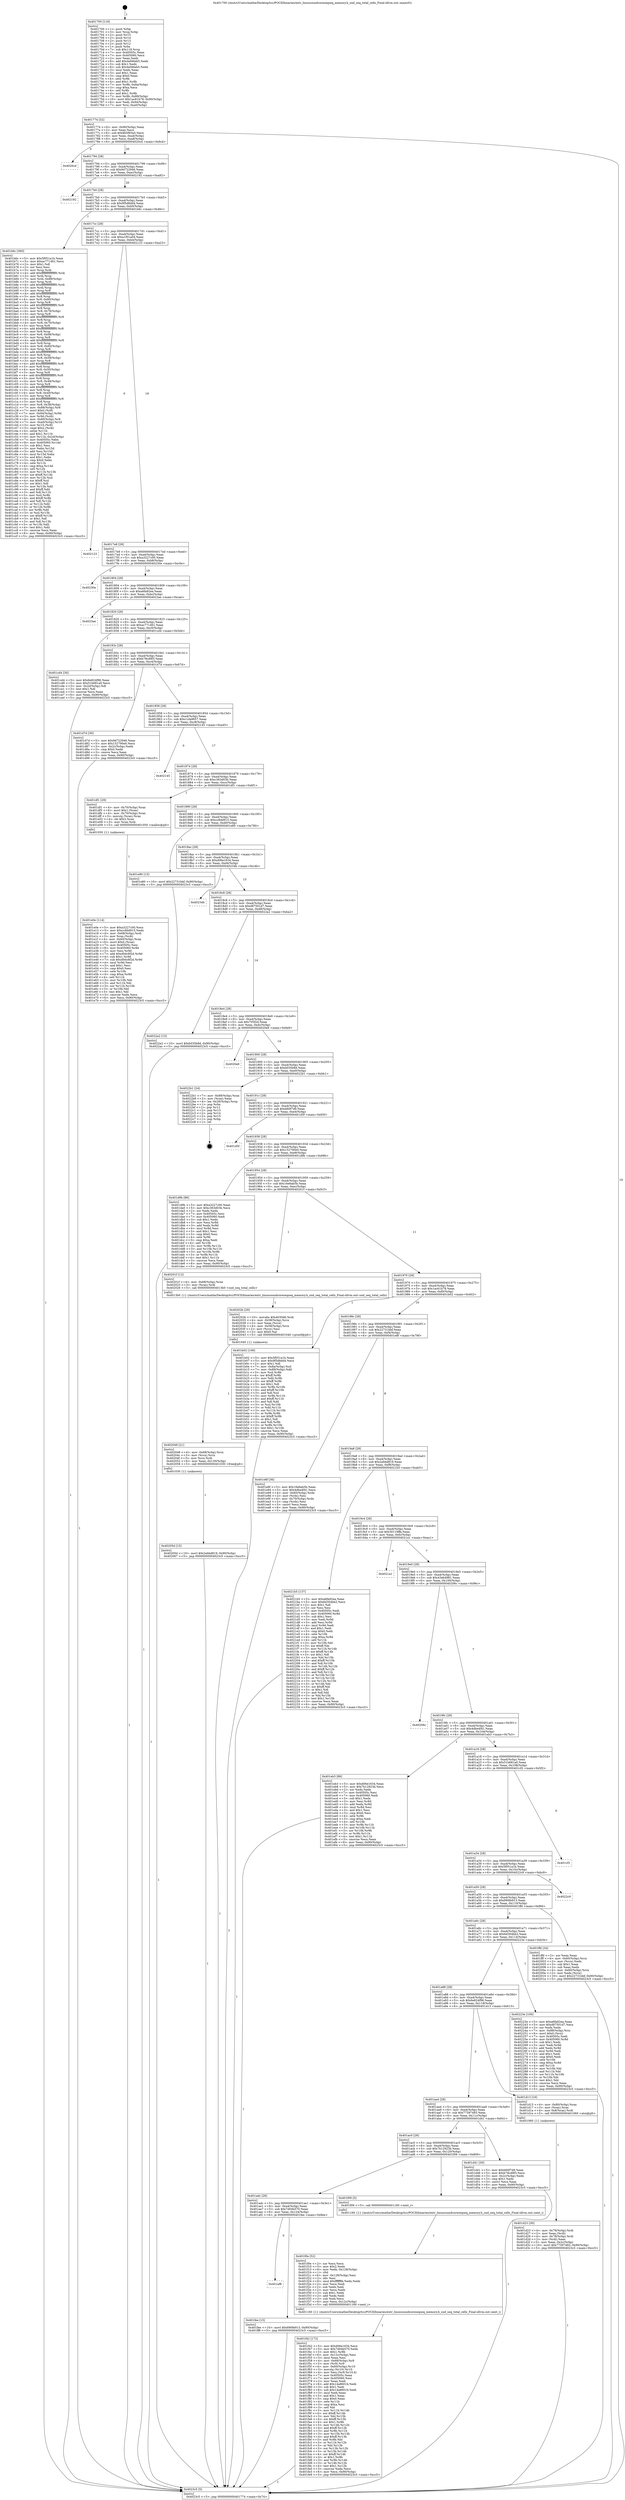 digraph "0x401700" {
  label = "0x401700 (/mnt/c/Users/mathe/Desktop/tcc/POCII/binaries/extr_linuxsoundcoreseqseq_memory.h_snd_seq_total_cells_Final-ollvm.out::main(0))"
  labelloc = "t"
  node[shape=record]

  Entry [label="",width=0.3,height=0.3,shape=circle,fillcolor=black,style=filled]
  "0x401774" [label="{
     0x401774 [32]\l
     | [instrs]\l
     &nbsp;&nbsp;0x401774 \<+6\>: mov -0x90(%rbp),%eax\l
     &nbsp;&nbsp;0x40177a \<+2\>: mov %eax,%ecx\l
     &nbsp;&nbsp;0x40177c \<+6\>: sub $0x8b5f93a5,%ecx\l
     &nbsp;&nbsp;0x401782 \<+6\>: mov %eax,-0xa4(%rbp)\l
     &nbsp;&nbsp;0x401788 \<+6\>: mov %ecx,-0xa8(%rbp)\l
     &nbsp;&nbsp;0x40178e \<+6\>: je 00000000004020cd \<main+0x9cd\>\l
  }"]
  "0x4020cd" [label="{
     0x4020cd\l
  }", style=dashed]
  "0x401794" [label="{
     0x401794 [28]\l
     | [instrs]\l
     &nbsp;&nbsp;0x401794 \<+5\>: jmp 0000000000401799 \<main+0x99\>\l
     &nbsp;&nbsp;0x401799 \<+6\>: mov -0xa4(%rbp),%eax\l
     &nbsp;&nbsp;0x40179f \<+5\>: sub $0x9d722946,%eax\l
     &nbsp;&nbsp;0x4017a4 \<+6\>: mov %eax,-0xac(%rbp)\l
     &nbsp;&nbsp;0x4017aa \<+6\>: je 0000000000402192 \<main+0xa92\>\l
  }"]
  Exit [label="",width=0.3,height=0.3,shape=circle,fillcolor=black,style=filled,peripheries=2]
  "0x402192" [label="{
     0x402192\l
  }", style=dashed]
  "0x4017b0" [label="{
     0x4017b0 [28]\l
     | [instrs]\l
     &nbsp;&nbsp;0x4017b0 \<+5\>: jmp 00000000004017b5 \<main+0xb5\>\l
     &nbsp;&nbsp;0x4017b5 \<+6\>: mov -0xa4(%rbp),%eax\l
     &nbsp;&nbsp;0x4017bb \<+5\>: sub $0x9f5d8dd4,%eax\l
     &nbsp;&nbsp;0x4017c0 \<+6\>: mov %eax,-0xb0(%rbp)\l
     &nbsp;&nbsp;0x4017c6 \<+6\>: je 0000000000401b6c \<main+0x46c\>\l
  }"]
  "0x40205d" [label="{
     0x40205d [15]\l
     | [instrs]\l
     &nbsp;&nbsp;0x40205d \<+10\>: movl $0x2ebbd819,-0x90(%rbp)\l
     &nbsp;&nbsp;0x402067 \<+5\>: jmp 00000000004023c5 \<main+0xcc5\>\l
  }"]
  "0x401b6c" [label="{
     0x401b6c [360]\l
     | [instrs]\l
     &nbsp;&nbsp;0x401b6c \<+5\>: mov $0x5f051a1b,%eax\l
     &nbsp;&nbsp;0x401b71 \<+5\>: mov $0xac771461,%ecx\l
     &nbsp;&nbsp;0x401b76 \<+2\>: mov $0x1,%dl\l
     &nbsp;&nbsp;0x401b78 \<+2\>: xor %esi,%esi\l
     &nbsp;&nbsp;0x401b7a \<+3\>: mov %rsp,%rdi\l
     &nbsp;&nbsp;0x401b7d \<+4\>: add $0xfffffffffffffff0,%rdi\l
     &nbsp;&nbsp;0x401b81 \<+3\>: mov %rdi,%rsp\l
     &nbsp;&nbsp;0x401b84 \<+7\>: mov %rdi,-0x88(%rbp)\l
     &nbsp;&nbsp;0x401b8b \<+3\>: mov %rsp,%rdi\l
     &nbsp;&nbsp;0x401b8e \<+4\>: add $0xfffffffffffffff0,%rdi\l
     &nbsp;&nbsp;0x401b92 \<+3\>: mov %rdi,%rsp\l
     &nbsp;&nbsp;0x401b95 \<+3\>: mov %rsp,%r8\l
     &nbsp;&nbsp;0x401b98 \<+4\>: add $0xfffffffffffffff0,%r8\l
     &nbsp;&nbsp;0x401b9c \<+3\>: mov %r8,%rsp\l
     &nbsp;&nbsp;0x401b9f \<+4\>: mov %r8,-0x80(%rbp)\l
     &nbsp;&nbsp;0x401ba3 \<+3\>: mov %rsp,%r8\l
     &nbsp;&nbsp;0x401ba6 \<+4\>: add $0xfffffffffffffff0,%r8\l
     &nbsp;&nbsp;0x401baa \<+3\>: mov %r8,%rsp\l
     &nbsp;&nbsp;0x401bad \<+4\>: mov %r8,-0x78(%rbp)\l
     &nbsp;&nbsp;0x401bb1 \<+3\>: mov %rsp,%r8\l
     &nbsp;&nbsp;0x401bb4 \<+4\>: add $0xfffffffffffffff0,%r8\l
     &nbsp;&nbsp;0x401bb8 \<+3\>: mov %r8,%rsp\l
     &nbsp;&nbsp;0x401bbb \<+4\>: mov %r8,-0x70(%rbp)\l
     &nbsp;&nbsp;0x401bbf \<+3\>: mov %rsp,%r8\l
     &nbsp;&nbsp;0x401bc2 \<+4\>: add $0xfffffffffffffff0,%r8\l
     &nbsp;&nbsp;0x401bc6 \<+3\>: mov %r8,%rsp\l
     &nbsp;&nbsp;0x401bc9 \<+4\>: mov %r8,-0x68(%rbp)\l
     &nbsp;&nbsp;0x401bcd \<+3\>: mov %rsp,%r8\l
     &nbsp;&nbsp;0x401bd0 \<+4\>: add $0xfffffffffffffff0,%r8\l
     &nbsp;&nbsp;0x401bd4 \<+3\>: mov %r8,%rsp\l
     &nbsp;&nbsp;0x401bd7 \<+4\>: mov %r8,-0x60(%rbp)\l
     &nbsp;&nbsp;0x401bdb \<+3\>: mov %rsp,%r8\l
     &nbsp;&nbsp;0x401bde \<+4\>: add $0xfffffffffffffff0,%r8\l
     &nbsp;&nbsp;0x401be2 \<+3\>: mov %r8,%rsp\l
     &nbsp;&nbsp;0x401be5 \<+4\>: mov %r8,-0x58(%rbp)\l
     &nbsp;&nbsp;0x401be9 \<+3\>: mov %rsp,%r8\l
     &nbsp;&nbsp;0x401bec \<+4\>: add $0xfffffffffffffff0,%r8\l
     &nbsp;&nbsp;0x401bf0 \<+3\>: mov %r8,%rsp\l
     &nbsp;&nbsp;0x401bf3 \<+4\>: mov %r8,-0x50(%rbp)\l
     &nbsp;&nbsp;0x401bf7 \<+3\>: mov %rsp,%r8\l
     &nbsp;&nbsp;0x401bfa \<+4\>: add $0xfffffffffffffff0,%r8\l
     &nbsp;&nbsp;0x401bfe \<+3\>: mov %r8,%rsp\l
     &nbsp;&nbsp;0x401c01 \<+4\>: mov %r8,-0x48(%rbp)\l
     &nbsp;&nbsp;0x401c05 \<+3\>: mov %rsp,%r8\l
     &nbsp;&nbsp;0x401c08 \<+4\>: add $0xfffffffffffffff0,%r8\l
     &nbsp;&nbsp;0x401c0c \<+3\>: mov %r8,%rsp\l
     &nbsp;&nbsp;0x401c0f \<+4\>: mov %r8,-0x40(%rbp)\l
     &nbsp;&nbsp;0x401c13 \<+3\>: mov %rsp,%r8\l
     &nbsp;&nbsp;0x401c16 \<+4\>: add $0xfffffffffffffff0,%r8\l
     &nbsp;&nbsp;0x401c1a \<+3\>: mov %r8,%rsp\l
     &nbsp;&nbsp;0x401c1d \<+4\>: mov %r8,-0x38(%rbp)\l
     &nbsp;&nbsp;0x401c21 \<+7\>: mov -0x88(%rbp),%r8\l
     &nbsp;&nbsp;0x401c28 \<+7\>: movl $0x0,(%r8)\l
     &nbsp;&nbsp;0x401c2f \<+7\>: mov -0x94(%rbp),%r9d\l
     &nbsp;&nbsp;0x401c36 \<+3\>: mov %r9d,(%rdi)\l
     &nbsp;&nbsp;0x401c39 \<+4\>: mov -0x80(%rbp),%r8\l
     &nbsp;&nbsp;0x401c3d \<+7\>: mov -0xa0(%rbp),%r10\l
     &nbsp;&nbsp;0x401c44 \<+3\>: mov %r10,(%r8)\l
     &nbsp;&nbsp;0x401c47 \<+3\>: cmpl $0x2,(%rdi)\l
     &nbsp;&nbsp;0x401c4a \<+4\>: setne %r11b\l
     &nbsp;&nbsp;0x401c4e \<+4\>: and $0x1,%r11b\l
     &nbsp;&nbsp;0x401c52 \<+4\>: mov %r11b,-0x2d(%rbp)\l
     &nbsp;&nbsp;0x401c56 \<+7\>: mov 0x40505c,%ebx\l
     &nbsp;&nbsp;0x401c5d \<+8\>: mov 0x405060,%r14d\l
     &nbsp;&nbsp;0x401c65 \<+3\>: sub $0x1,%esi\l
     &nbsp;&nbsp;0x401c68 \<+3\>: mov %ebx,%r15d\l
     &nbsp;&nbsp;0x401c6b \<+3\>: add %esi,%r15d\l
     &nbsp;&nbsp;0x401c6e \<+4\>: imul %r15d,%ebx\l
     &nbsp;&nbsp;0x401c72 \<+3\>: and $0x1,%ebx\l
     &nbsp;&nbsp;0x401c75 \<+3\>: cmp $0x0,%ebx\l
     &nbsp;&nbsp;0x401c78 \<+4\>: sete %r11b\l
     &nbsp;&nbsp;0x401c7c \<+4\>: cmp $0xa,%r14d\l
     &nbsp;&nbsp;0x401c80 \<+4\>: setl %r12b\l
     &nbsp;&nbsp;0x401c84 \<+3\>: mov %r11b,%r13b\l
     &nbsp;&nbsp;0x401c87 \<+4\>: xor $0xff,%r13b\l
     &nbsp;&nbsp;0x401c8b \<+3\>: mov %r12b,%sil\l
     &nbsp;&nbsp;0x401c8e \<+4\>: xor $0xff,%sil\l
     &nbsp;&nbsp;0x401c92 \<+3\>: xor $0x1,%dl\l
     &nbsp;&nbsp;0x401c95 \<+3\>: mov %r13b,%dil\l
     &nbsp;&nbsp;0x401c98 \<+4\>: and $0xff,%dil\l
     &nbsp;&nbsp;0x401c9c \<+3\>: and %dl,%r11b\l
     &nbsp;&nbsp;0x401c9f \<+3\>: mov %sil,%r8b\l
     &nbsp;&nbsp;0x401ca2 \<+4\>: and $0xff,%r8b\l
     &nbsp;&nbsp;0x401ca6 \<+3\>: and %dl,%r12b\l
     &nbsp;&nbsp;0x401ca9 \<+3\>: or %r11b,%dil\l
     &nbsp;&nbsp;0x401cac \<+3\>: or %r12b,%r8b\l
     &nbsp;&nbsp;0x401caf \<+3\>: xor %r8b,%dil\l
     &nbsp;&nbsp;0x401cb2 \<+3\>: or %sil,%r13b\l
     &nbsp;&nbsp;0x401cb5 \<+4\>: xor $0xff,%r13b\l
     &nbsp;&nbsp;0x401cb9 \<+3\>: or $0x1,%dl\l
     &nbsp;&nbsp;0x401cbc \<+3\>: and %dl,%r13b\l
     &nbsp;&nbsp;0x401cbf \<+3\>: or %r13b,%dil\l
     &nbsp;&nbsp;0x401cc2 \<+4\>: test $0x1,%dil\l
     &nbsp;&nbsp;0x401cc6 \<+3\>: cmovne %ecx,%eax\l
     &nbsp;&nbsp;0x401cc9 \<+6\>: mov %eax,-0x90(%rbp)\l
     &nbsp;&nbsp;0x401ccf \<+5\>: jmp 00000000004023c5 \<main+0xcc5\>\l
  }"]
  "0x4017cc" [label="{
     0x4017cc [28]\l
     | [instrs]\l
     &nbsp;&nbsp;0x4017cc \<+5\>: jmp 00000000004017d1 \<main+0xd1\>\l
     &nbsp;&nbsp;0x4017d1 \<+6\>: mov -0xa4(%rbp),%eax\l
     &nbsp;&nbsp;0x4017d7 \<+5\>: sub $0xa1f01a04,%eax\l
     &nbsp;&nbsp;0x4017dc \<+6\>: mov %eax,-0xb4(%rbp)\l
     &nbsp;&nbsp;0x4017e2 \<+6\>: je 0000000000402123 \<main+0xa23\>\l
  }"]
  "0x402048" [label="{
     0x402048 [21]\l
     | [instrs]\l
     &nbsp;&nbsp;0x402048 \<+4\>: mov -0x68(%rbp),%rcx\l
     &nbsp;&nbsp;0x40204c \<+3\>: mov (%rcx),%rcx\l
     &nbsp;&nbsp;0x40204f \<+3\>: mov %rcx,%rdi\l
     &nbsp;&nbsp;0x402052 \<+6\>: mov %eax,-0x130(%rbp)\l
     &nbsp;&nbsp;0x402058 \<+5\>: call 0000000000401030 \<free@plt\>\l
     | [calls]\l
     &nbsp;&nbsp;0x401030 \{1\} (unknown)\l
  }"]
  "0x402123" [label="{
     0x402123\l
  }", style=dashed]
  "0x4017e8" [label="{
     0x4017e8 [28]\l
     | [instrs]\l
     &nbsp;&nbsp;0x4017e8 \<+5\>: jmp 00000000004017ed \<main+0xed\>\l
     &nbsp;&nbsp;0x4017ed \<+6\>: mov -0xa4(%rbp),%eax\l
     &nbsp;&nbsp;0x4017f3 \<+5\>: sub $0xa3227c00,%eax\l
     &nbsp;&nbsp;0x4017f8 \<+6\>: mov %eax,-0xb8(%rbp)\l
     &nbsp;&nbsp;0x4017fe \<+6\>: je 000000000040230e \<main+0xc0e\>\l
  }"]
  "0x40202b" [label="{
     0x40202b [29]\l
     | [instrs]\l
     &nbsp;&nbsp;0x40202b \<+10\>: movabs $0x4030d6,%rdi\l
     &nbsp;&nbsp;0x402035 \<+4\>: mov -0x58(%rbp),%rcx\l
     &nbsp;&nbsp;0x402039 \<+2\>: mov %eax,(%rcx)\l
     &nbsp;&nbsp;0x40203b \<+4\>: mov -0x58(%rbp),%rcx\l
     &nbsp;&nbsp;0x40203f \<+2\>: mov (%rcx),%esi\l
     &nbsp;&nbsp;0x402041 \<+2\>: mov $0x0,%al\l
     &nbsp;&nbsp;0x402043 \<+5\>: call 0000000000401040 \<printf@plt\>\l
     | [calls]\l
     &nbsp;&nbsp;0x401040 \{1\} (unknown)\l
  }"]
  "0x40230e" [label="{
     0x40230e\l
  }", style=dashed]
  "0x401804" [label="{
     0x401804 [28]\l
     | [instrs]\l
     &nbsp;&nbsp;0x401804 \<+5\>: jmp 0000000000401809 \<main+0x109\>\l
     &nbsp;&nbsp;0x401809 \<+6\>: mov -0xa4(%rbp),%eax\l
     &nbsp;&nbsp;0x40180f \<+5\>: sub $0xa6fa92ea,%eax\l
     &nbsp;&nbsp;0x401814 \<+6\>: mov %eax,-0xbc(%rbp)\l
     &nbsp;&nbsp;0x40181a \<+6\>: je 00000000004023ae \<main+0xcae\>\l
  }"]
  "0x401af8" [label="{
     0x401af8\l
  }", style=dashed]
  "0x4023ae" [label="{
     0x4023ae\l
  }", style=dashed]
  "0x401820" [label="{
     0x401820 [28]\l
     | [instrs]\l
     &nbsp;&nbsp;0x401820 \<+5\>: jmp 0000000000401825 \<main+0x125\>\l
     &nbsp;&nbsp;0x401825 \<+6\>: mov -0xa4(%rbp),%eax\l
     &nbsp;&nbsp;0x40182b \<+5\>: sub $0xac771461,%eax\l
     &nbsp;&nbsp;0x401830 \<+6\>: mov %eax,-0xc0(%rbp)\l
     &nbsp;&nbsp;0x401836 \<+6\>: je 0000000000401cd4 \<main+0x5d4\>\l
  }"]
  "0x401fee" [label="{
     0x401fee [15]\l
     | [instrs]\l
     &nbsp;&nbsp;0x401fee \<+10\>: movl $0x690fe913,-0x90(%rbp)\l
     &nbsp;&nbsp;0x401ff8 \<+5\>: jmp 00000000004023c5 \<main+0xcc5\>\l
  }"]
  "0x401cd4" [label="{
     0x401cd4 [30]\l
     | [instrs]\l
     &nbsp;&nbsp;0x401cd4 \<+5\>: mov $0x6e824f96,%eax\l
     &nbsp;&nbsp;0x401cd9 \<+5\>: mov $0x51b681a0,%ecx\l
     &nbsp;&nbsp;0x401cde \<+3\>: mov -0x2d(%rbp),%dl\l
     &nbsp;&nbsp;0x401ce1 \<+3\>: test $0x1,%dl\l
     &nbsp;&nbsp;0x401ce4 \<+3\>: cmovne %ecx,%eax\l
     &nbsp;&nbsp;0x401ce7 \<+6\>: mov %eax,-0x90(%rbp)\l
     &nbsp;&nbsp;0x401ced \<+5\>: jmp 00000000004023c5 \<main+0xcc5\>\l
  }"]
  "0x40183c" [label="{
     0x40183c [28]\l
     | [instrs]\l
     &nbsp;&nbsp;0x40183c \<+5\>: jmp 0000000000401841 \<main+0x141\>\l
     &nbsp;&nbsp;0x401841 \<+6\>: mov -0xa4(%rbp),%eax\l
     &nbsp;&nbsp;0x401847 \<+5\>: sub $0xb78cd9f3,%eax\l
     &nbsp;&nbsp;0x40184c \<+6\>: mov %eax,-0xc4(%rbp)\l
     &nbsp;&nbsp;0x401852 \<+6\>: je 0000000000401d7d \<main+0x67d\>\l
  }"]
  "0x401f42" [label="{
     0x401f42 [172]\l
     | [instrs]\l
     &nbsp;&nbsp;0x401f42 \<+5\>: mov $0xd06e1634,%ecx\l
     &nbsp;&nbsp;0x401f47 \<+5\>: mov $0x7d04b570,%edx\l
     &nbsp;&nbsp;0x401f4c \<+3\>: mov $0x1,%r8b\l
     &nbsp;&nbsp;0x401f4f \<+6\>: mov -0x12c(%rbp),%esi\l
     &nbsp;&nbsp;0x401f55 \<+3\>: imul %eax,%esi\l
     &nbsp;&nbsp;0x401f58 \<+4\>: mov -0x68(%rbp),%r9\l
     &nbsp;&nbsp;0x401f5c \<+3\>: mov (%r9),%r9\l
     &nbsp;&nbsp;0x401f5f \<+4\>: mov -0x60(%rbp),%r10\l
     &nbsp;&nbsp;0x401f63 \<+3\>: movslq (%r10),%r10\l
     &nbsp;&nbsp;0x401f66 \<+4\>: mov %esi,(%r9,%r10,4)\l
     &nbsp;&nbsp;0x401f6a \<+7\>: mov 0x40505c,%eax\l
     &nbsp;&nbsp;0x401f71 \<+7\>: mov 0x405060,%esi\l
     &nbsp;&nbsp;0x401f78 \<+2\>: mov %eax,%edi\l
     &nbsp;&nbsp;0x401f7a \<+6\>: add $0x14a8601b,%edi\l
     &nbsp;&nbsp;0x401f80 \<+3\>: sub $0x1,%edi\l
     &nbsp;&nbsp;0x401f83 \<+6\>: sub $0x14a8601b,%edi\l
     &nbsp;&nbsp;0x401f89 \<+3\>: imul %edi,%eax\l
     &nbsp;&nbsp;0x401f8c \<+3\>: and $0x1,%eax\l
     &nbsp;&nbsp;0x401f8f \<+3\>: cmp $0x0,%eax\l
     &nbsp;&nbsp;0x401f92 \<+4\>: sete %r11b\l
     &nbsp;&nbsp;0x401f96 \<+3\>: cmp $0xa,%esi\l
     &nbsp;&nbsp;0x401f99 \<+3\>: setl %bl\l
     &nbsp;&nbsp;0x401f9c \<+3\>: mov %r11b,%r14b\l
     &nbsp;&nbsp;0x401f9f \<+4\>: xor $0xff,%r14b\l
     &nbsp;&nbsp;0x401fa3 \<+3\>: mov %bl,%r15b\l
     &nbsp;&nbsp;0x401fa6 \<+4\>: xor $0xff,%r15b\l
     &nbsp;&nbsp;0x401faa \<+4\>: xor $0x1,%r8b\l
     &nbsp;&nbsp;0x401fae \<+3\>: mov %r14b,%r12b\l
     &nbsp;&nbsp;0x401fb1 \<+4\>: and $0xff,%r12b\l
     &nbsp;&nbsp;0x401fb5 \<+3\>: and %r8b,%r11b\l
     &nbsp;&nbsp;0x401fb8 \<+3\>: mov %r15b,%r13b\l
     &nbsp;&nbsp;0x401fbb \<+4\>: and $0xff,%r13b\l
     &nbsp;&nbsp;0x401fbf \<+3\>: and %r8b,%bl\l
     &nbsp;&nbsp;0x401fc2 \<+3\>: or %r11b,%r12b\l
     &nbsp;&nbsp;0x401fc5 \<+3\>: or %bl,%r13b\l
     &nbsp;&nbsp;0x401fc8 \<+3\>: xor %r13b,%r12b\l
     &nbsp;&nbsp;0x401fcb \<+3\>: or %r15b,%r14b\l
     &nbsp;&nbsp;0x401fce \<+4\>: xor $0xff,%r14b\l
     &nbsp;&nbsp;0x401fd2 \<+4\>: or $0x1,%r8b\l
     &nbsp;&nbsp;0x401fd6 \<+3\>: and %r8b,%r14b\l
     &nbsp;&nbsp;0x401fd9 \<+3\>: or %r14b,%r12b\l
     &nbsp;&nbsp;0x401fdc \<+4\>: test $0x1,%r12b\l
     &nbsp;&nbsp;0x401fe0 \<+3\>: cmovne %edx,%ecx\l
     &nbsp;&nbsp;0x401fe3 \<+6\>: mov %ecx,-0x90(%rbp)\l
     &nbsp;&nbsp;0x401fe9 \<+5\>: jmp 00000000004023c5 \<main+0xcc5\>\l
  }"]
  "0x401d7d" [label="{
     0x401d7d [30]\l
     | [instrs]\l
     &nbsp;&nbsp;0x401d7d \<+5\>: mov $0x9d722946,%eax\l
     &nbsp;&nbsp;0x401d82 \<+5\>: mov $0x152790e0,%ecx\l
     &nbsp;&nbsp;0x401d87 \<+3\>: mov -0x2c(%rbp),%edx\l
     &nbsp;&nbsp;0x401d8a \<+3\>: cmp $0x0,%edx\l
     &nbsp;&nbsp;0x401d8d \<+3\>: cmove %ecx,%eax\l
     &nbsp;&nbsp;0x401d90 \<+6\>: mov %eax,-0x90(%rbp)\l
     &nbsp;&nbsp;0x401d96 \<+5\>: jmp 00000000004023c5 \<main+0xcc5\>\l
  }"]
  "0x401858" [label="{
     0x401858 [28]\l
     | [instrs]\l
     &nbsp;&nbsp;0x401858 \<+5\>: jmp 000000000040185d \<main+0x15d\>\l
     &nbsp;&nbsp;0x40185d \<+6\>: mov -0xa4(%rbp),%eax\l
     &nbsp;&nbsp;0x401863 \<+5\>: sub $0xc1da9657,%eax\l
     &nbsp;&nbsp;0x401868 \<+6\>: mov %eax,-0xc8(%rbp)\l
     &nbsp;&nbsp;0x40186e \<+6\>: je 0000000000402145 \<main+0xa45\>\l
  }"]
  "0x401f0e" [label="{
     0x401f0e [52]\l
     | [instrs]\l
     &nbsp;&nbsp;0x401f0e \<+2\>: xor %ecx,%ecx\l
     &nbsp;&nbsp;0x401f10 \<+5\>: mov $0x2,%edx\l
     &nbsp;&nbsp;0x401f15 \<+6\>: mov %edx,-0x128(%rbp)\l
     &nbsp;&nbsp;0x401f1b \<+1\>: cltd\l
     &nbsp;&nbsp;0x401f1c \<+6\>: mov -0x128(%rbp),%esi\l
     &nbsp;&nbsp;0x401f22 \<+2\>: idiv %esi\l
     &nbsp;&nbsp;0x401f24 \<+6\>: imul $0xfffffffe,%edx,%edx\l
     &nbsp;&nbsp;0x401f2a \<+2\>: mov %ecx,%edi\l
     &nbsp;&nbsp;0x401f2c \<+2\>: sub %edx,%edi\l
     &nbsp;&nbsp;0x401f2e \<+2\>: mov %ecx,%edx\l
     &nbsp;&nbsp;0x401f30 \<+3\>: sub $0x1,%edx\l
     &nbsp;&nbsp;0x401f33 \<+2\>: add %edx,%edi\l
     &nbsp;&nbsp;0x401f35 \<+2\>: sub %edi,%ecx\l
     &nbsp;&nbsp;0x401f37 \<+6\>: mov %ecx,-0x12c(%rbp)\l
     &nbsp;&nbsp;0x401f3d \<+5\>: call 0000000000401160 \<next_i\>\l
     | [calls]\l
     &nbsp;&nbsp;0x401160 \{1\} (/mnt/c/Users/mathe/Desktop/tcc/POCII/binaries/extr_linuxsoundcoreseqseq_memory.h_snd_seq_total_cells_Final-ollvm.out::next_i)\l
  }"]
  "0x402145" [label="{
     0x402145\l
  }", style=dashed]
  "0x401874" [label="{
     0x401874 [28]\l
     | [instrs]\l
     &nbsp;&nbsp;0x401874 \<+5\>: jmp 0000000000401879 \<main+0x179\>\l
     &nbsp;&nbsp;0x401879 \<+6\>: mov -0xa4(%rbp),%eax\l
     &nbsp;&nbsp;0x40187f \<+5\>: sub $0xc363d03b,%eax\l
     &nbsp;&nbsp;0x401884 \<+6\>: mov %eax,-0xcc(%rbp)\l
     &nbsp;&nbsp;0x40188a \<+6\>: je 0000000000401df1 \<main+0x6f1\>\l
  }"]
  "0x401adc" [label="{
     0x401adc [28]\l
     | [instrs]\l
     &nbsp;&nbsp;0x401adc \<+5\>: jmp 0000000000401ae1 \<main+0x3e1\>\l
     &nbsp;&nbsp;0x401ae1 \<+6\>: mov -0xa4(%rbp),%eax\l
     &nbsp;&nbsp;0x401ae7 \<+5\>: sub $0x7d04b570,%eax\l
     &nbsp;&nbsp;0x401aec \<+6\>: mov %eax,-0x124(%rbp)\l
     &nbsp;&nbsp;0x401af2 \<+6\>: je 0000000000401fee \<main+0x8ee\>\l
  }"]
  "0x401df1" [label="{
     0x401df1 [29]\l
     | [instrs]\l
     &nbsp;&nbsp;0x401df1 \<+4\>: mov -0x70(%rbp),%rax\l
     &nbsp;&nbsp;0x401df5 \<+6\>: movl $0x1,(%rax)\l
     &nbsp;&nbsp;0x401dfb \<+4\>: mov -0x70(%rbp),%rax\l
     &nbsp;&nbsp;0x401dff \<+3\>: movslq (%rax),%rax\l
     &nbsp;&nbsp;0x401e02 \<+4\>: shl $0x2,%rax\l
     &nbsp;&nbsp;0x401e06 \<+3\>: mov %rax,%rdi\l
     &nbsp;&nbsp;0x401e09 \<+5\>: call 0000000000401050 \<malloc@plt\>\l
     | [calls]\l
     &nbsp;&nbsp;0x401050 \{1\} (unknown)\l
  }"]
  "0x401890" [label="{
     0x401890 [28]\l
     | [instrs]\l
     &nbsp;&nbsp;0x401890 \<+5\>: jmp 0000000000401895 \<main+0x195\>\l
     &nbsp;&nbsp;0x401895 \<+6\>: mov -0xa4(%rbp),%eax\l
     &nbsp;&nbsp;0x40189b \<+5\>: sub $0xcc8dd915,%eax\l
     &nbsp;&nbsp;0x4018a0 \<+6\>: mov %eax,-0xd0(%rbp)\l
     &nbsp;&nbsp;0x4018a6 \<+6\>: je 0000000000401e80 \<main+0x780\>\l
  }"]
  "0x401f09" [label="{
     0x401f09 [5]\l
     | [instrs]\l
     &nbsp;&nbsp;0x401f09 \<+5\>: call 0000000000401160 \<next_i\>\l
     | [calls]\l
     &nbsp;&nbsp;0x401160 \{1\} (/mnt/c/Users/mathe/Desktop/tcc/POCII/binaries/extr_linuxsoundcoreseqseq_memory.h_snd_seq_total_cells_Final-ollvm.out::next_i)\l
  }"]
  "0x401e80" [label="{
     0x401e80 [15]\l
     | [instrs]\l
     &nbsp;&nbsp;0x401e80 \<+10\>: movl $0x22731bbf,-0x90(%rbp)\l
     &nbsp;&nbsp;0x401e8a \<+5\>: jmp 00000000004023c5 \<main+0xcc5\>\l
  }"]
  "0x4018ac" [label="{
     0x4018ac [28]\l
     | [instrs]\l
     &nbsp;&nbsp;0x4018ac \<+5\>: jmp 00000000004018b1 \<main+0x1b1\>\l
     &nbsp;&nbsp;0x4018b1 \<+6\>: mov -0xa4(%rbp),%eax\l
     &nbsp;&nbsp;0x4018b7 \<+5\>: sub $0xd06e1634,%eax\l
     &nbsp;&nbsp;0x4018bc \<+6\>: mov %eax,-0xd4(%rbp)\l
     &nbsp;&nbsp;0x4018c2 \<+6\>: je 000000000040234b \<main+0xc4b\>\l
  }"]
  "0x401e0e" [label="{
     0x401e0e [114]\l
     | [instrs]\l
     &nbsp;&nbsp;0x401e0e \<+5\>: mov $0xa3227c00,%ecx\l
     &nbsp;&nbsp;0x401e13 \<+5\>: mov $0xcc8dd915,%edx\l
     &nbsp;&nbsp;0x401e18 \<+4\>: mov -0x68(%rbp),%rdi\l
     &nbsp;&nbsp;0x401e1c \<+3\>: mov %rax,(%rdi)\l
     &nbsp;&nbsp;0x401e1f \<+4\>: mov -0x60(%rbp),%rax\l
     &nbsp;&nbsp;0x401e23 \<+6\>: movl $0x0,(%rax)\l
     &nbsp;&nbsp;0x401e29 \<+7\>: mov 0x40505c,%esi\l
     &nbsp;&nbsp;0x401e30 \<+8\>: mov 0x405060,%r8d\l
     &nbsp;&nbsp;0x401e38 \<+3\>: mov %esi,%r9d\l
     &nbsp;&nbsp;0x401e3b \<+7\>: add $0xd0dc6f2d,%r9d\l
     &nbsp;&nbsp;0x401e42 \<+4\>: sub $0x1,%r9d\l
     &nbsp;&nbsp;0x401e46 \<+7\>: sub $0xd0dc6f2d,%r9d\l
     &nbsp;&nbsp;0x401e4d \<+4\>: imul %r9d,%esi\l
     &nbsp;&nbsp;0x401e51 \<+3\>: and $0x1,%esi\l
     &nbsp;&nbsp;0x401e54 \<+3\>: cmp $0x0,%esi\l
     &nbsp;&nbsp;0x401e57 \<+4\>: sete %r10b\l
     &nbsp;&nbsp;0x401e5b \<+4\>: cmp $0xa,%r8d\l
     &nbsp;&nbsp;0x401e5f \<+4\>: setl %r11b\l
     &nbsp;&nbsp;0x401e63 \<+3\>: mov %r10b,%bl\l
     &nbsp;&nbsp;0x401e66 \<+3\>: and %r11b,%bl\l
     &nbsp;&nbsp;0x401e69 \<+3\>: xor %r11b,%r10b\l
     &nbsp;&nbsp;0x401e6c \<+3\>: or %r10b,%bl\l
     &nbsp;&nbsp;0x401e6f \<+3\>: test $0x1,%bl\l
     &nbsp;&nbsp;0x401e72 \<+3\>: cmovne %edx,%ecx\l
     &nbsp;&nbsp;0x401e75 \<+6\>: mov %ecx,-0x90(%rbp)\l
     &nbsp;&nbsp;0x401e7b \<+5\>: jmp 00000000004023c5 \<main+0xcc5\>\l
  }"]
  "0x40234b" [label="{
     0x40234b\l
  }", style=dashed]
  "0x4018c8" [label="{
     0x4018c8 [28]\l
     | [instrs]\l
     &nbsp;&nbsp;0x4018c8 \<+5\>: jmp 00000000004018cd \<main+0x1cd\>\l
     &nbsp;&nbsp;0x4018cd \<+6\>: mov -0xa4(%rbp),%eax\l
     &nbsp;&nbsp;0x4018d3 \<+5\>: sub $0xd87501d7,%eax\l
     &nbsp;&nbsp;0x4018d8 \<+6\>: mov %eax,-0xd8(%rbp)\l
     &nbsp;&nbsp;0x4018de \<+6\>: je 00000000004022a2 \<main+0xba2\>\l
  }"]
  "0x401ac0" [label="{
     0x401ac0 [28]\l
     | [instrs]\l
     &nbsp;&nbsp;0x401ac0 \<+5\>: jmp 0000000000401ac5 \<main+0x3c5\>\l
     &nbsp;&nbsp;0x401ac5 \<+6\>: mov -0xa4(%rbp),%eax\l
     &nbsp;&nbsp;0x401acb \<+5\>: sub $0x7b12923b,%eax\l
     &nbsp;&nbsp;0x401ad0 \<+6\>: mov %eax,-0x120(%rbp)\l
     &nbsp;&nbsp;0x401ad6 \<+6\>: je 0000000000401f09 \<main+0x809\>\l
  }"]
  "0x4022a2" [label="{
     0x4022a2 [15]\l
     | [instrs]\l
     &nbsp;&nbsp;0x4022a2 \<+10\>: movl $0xb035b8d,-0x90(%rbp)\l
     &nbsp;&nbsp;0x4022ac \<+5\>: jmp 00000000004023c5 \<main+0xcc5\>\l
  }"]
  "0x4018e4" [label="{
     0x4018e4 [28]\l
     | [instrs]\l
     &nbsp;&nbsp;0x4018e4 \<+5\>: jmp 00000000004018e9 \<main+0x1e9\>\l
     &nbsp;&nbsp;0x4018e9 \<+6\>: mov -0xa4(%rbp),%eax\l
     &nbsp;&nbsp;0x4018ef \<+5\>: sub $0x705f2d,%eax\l
     &nbsp;&nbsp;0x4018f4 \<+6\>: mov %eax,-0xdc(%rbp)\l
     &nbsp;&nbsp;0x4018fa \<+6\>: je 00000000004020a9 \<main+0x9a9\>\l
  }"]
  "0x401d41" [label="{
     0x401d41 [30]\l
     | [instrs]\l
     &nbsp;&nbsp;0x401d41 \<+5\>: mov $0xb60f7d9,%eax\l
     &nbsp;&nbsp;0x401d46 \<+5\>: mov $0xb78cd9f3,%ecx\l
     &nbsp;&nbsp;0x401d4b \<+3\>: mov -0x2c(%rbp),%edx\l
     &nbsp;&nbsp;0x401d4e \<+3\>: cmp $0x1,%edx\l
     &nbsp;&nbsp;0x401d51 \<+3\>: cmovl %ecx,%eax\l
     &nbsp;&nbsp;0x401d54 \<+6\>: mov %eax,-0x90(%rbp)\l
     &nbsp;&nbsp;0x401d5a \<+5\>: jmp 00000000004023c5 \<main+0xcc5\>\l
  }"]
  "0x4020a9" [label="{
     0x4020a9\l
  }", style=dashed]
  "0x401900" [label="{
     0x401900 [28]\l
     | [instrs]\l
     &nbsp;&nbsp;0x401900 \<+5\>: jmp 0000000000401905 \<main+0x205\>\l
     &nbsp;&nbsp;0x401905 \<+6\>: mov -0xa4(%rbp),%eax\l
     &nbsp;&nbsp;0x40190b \<+5\>: sub $0xb035b8d,%eax\l
     &nbsp;&nbsp;0x401910 \<+6\>: mov %eax,-0xe0(%rbp)\l
     &nbsp;&nbsp;0x401916 \<+6\>: je 00000000004022b1 \<main+0xbb1\>\l
  }"]
  "0x401d23" [label="{
     0x401d23 [30]\l
     | [instrs]\l
     &nbsp;&nbsp;0x401d23 \<+4\>: mov -0x78(%rbp),%rdi\l
     &nbsp;&nbsp;0x401d27 \<+2\>: mov %eax,(%rdi)\l
     &nbsp;&nbsp;0x401d29 \<+4\>: mov -0x78(%rbp),%rdi\l
     &nbsp;&nbsp;0x401d2d \<+2\>: mov (%rdi),%eax\l
     &nbsp;&nbsp;0x401d2f \<+3\>: mov %eax,-0x2c(%rbp)\l
     &nbsp;&nbsp;0x401d32 \<+10\>: movl $0x77397493,-0x90(%rbp)\l
     &nbsp;&nbsp;0x401d3c \<+5\>: jmp 00000000004023c5 \<main+0xcc5\>\l
  }"]
  "0x4022b1" [label="{
     0x4022b1 [24]\l
     | [instrs]\l
     &nbsp;&nbsp;0x4022b1 \<+7\>: mov -0x88(%rbp),%rax\l
     &nbsp;&nbsp;0x4022b8 \<+2\>: mov (%rax),%eax\l
     &nbsp;&nbsp;0x4022ba \<+4\>: lea -0x28(%rbp),%rsp\l
     &nbsp;&nbsp;0x4022be \<+1\>: pop %rbx\l
     &nbsp;&nbsp;0x4022bf \<+2\>: pop %r12\l
     &nbsp;&nbsp;0x4022c1 \<+2\>: pop %r13\l
     &nbsp;&nbsp;0x4022c3 \<+2\>: pop %r14\l
     &nbsp;&nbsp;0x4022c5 \<+2\>: pop %r15\l
     &nbsp;&nbsp;0x4022c7 \<+1\>: pop %rbp\l
     &nbsp;&nbsp;0x4022c8 \<+1\>: ret\l
  }"]
  "0x40191c" [label="{
     0x40191c [28]\l
     | [instrs]\l
     &nbsp;&nbsp;0x40191c \<+5\>: jmp 0000000000401921 \<main+0x221\>\l
     &nbsp;&nbsp;0x401921 \<+6\>: mov -0xa4(%rbp),%eax\l
     &nbsp;&nbsp;0x401927 \<+5\>: sub $0xb60f7d9,%eax\l
     &nbsp;&nbsp;0x40192c \<+6\>: mov %eax,-0xe4(%rbp)\l
     &nbsp;&nbsp;0x401932 \<+6\>: je 0000000000401d5f \<main+0x65f\>\l
  }"]
  "0x401aa4" [label="{
     0x401aa4 [28]\l
     | [instrs]\l
     &nbsp;&nbsp;0x401aa4 \<+5\>: jmp 0000000000401aa9 \<main+0x3a9\>\l
     &nbsp;&nbsp;0x401aa9 \<+6\>: mov -0xa4(%rbp),%eax\l
     &nbsp;&nbsp;0x401aaf \<+5\>: sub $0x77397493,%eax\l
     &nbsp;&nbsp;0x401ab4 \<+6\>: mov %eax,-0x11c(%rbp)\l
     &nbsp;&nbsp;0x401aba \<+6\>: je 0000000000401d41 \<main+0x641\>\l
  }"]
  "0x401d5f" [label="{
     0x401d5f\l
  }", style=dashed]
  "0x401938" [label="{
     0x401938 [28]\l
     | [instrs]\l
     &nbsp;&nbsp;0x401938 \<+5\>: jmp 000000000040193d \<main+0x23d\>\l
     &nbsp;&nbsp;0x40193d \<+6\>: mov -0xa4(%rbp),%eax\l
     &nbsp;&nbsp;0x401943 \<+5\>: sub $0x152790e0,%eax\l
     &nbsp;&nbsp;0x401948 \<+6\>: mov %eax,-0xe8(%rbp)\l
     &nbsp;&nbsp;0x40194e \<+6\>: je 0000000000401d9b \<main+0x69b\>\l
  }"]
  "0x401d13" [label="{
     0x401d13 [16]\l
     | [instrs]\l
     &nbsp;&nbsp;0x401d13 \<+4\>: mov -0x80(%rbp),%rax\l
     &nbsp;&nbsp;0x401d17 \<+3\>: mov (%rax),%rax\l
     &nbsp;&nbsp;0x401d1a \<+4\>: mov 0x8(%rax),%rdi\l
     &nbsp;&nbsp;0x401d1e \<+5\>: call 0000000000401060 \<atoi@plt\>\l
     | [calls]\l
     &nbsp;&nbsp;0x401060 \{1\} (unknown)\l
  }"]
  "0x401d9b" [label="{
     0x401d9b [86]\l
     | [instrs]\l
     &nbsp;&nbsp;0x401d9b \<+5\>: mov $0xa3227c00,%eax\l
     &nbsp;&nbsp;0x401da0 \<+5\>: mov $0xc363d03b,%ecx\l
     &nbsp;&nbsp;0x401da5 \<+2\>: xor %edx,%edx\l
     &nbsp;&nbsp;0x401da7 \<+7\>: mov 0x40505c,%esi\l
     &nbsp;&nbsp;0x401dae \<+7\>: mov 0x405060,%edi\l
     &nbsp;&nbsp;0x401db5 \<+3\>: sub $0x1,%edx\l
     &nbsp;&nbsp;0x401db8 \<+3\>: mov %esi,%r8d\l
     &nbsp;&nbsp;0x401dbb \<+3\>: add %edx,%r8d\l
     &nbsp;&nbsp;0x401dbe \<+4\>: imul %r8d,%esi\l
     &nbsp;&nbsp;0x401dc2 \<+3\>: and $0x1,%esi\l
     &nbsp;&nbsp;0x401dc5 \<+3\>: cmp $0x0,%esi\l
     &nbsp;&nbsp;0x401dc8 \<+4\>: sete %r9b\l
     &nbsp;&nbsp;0x401dcc \<+3\>: cmp $0xa,%edi\l
     &nbsp;&nbsp;0x401dcf \<+4\>: setl %r10b\l
     &nbsp;&nbsp;0x401dd3 \<+3\>: mov %r9b,%r11b\l
     &nbsp;&nbsp;0x401dd6 \<+3\>: and %r10b,%r11b\l
     &nbsp;&nbsp;0x401dd9 \<+3\>: xor %r10b,%r9b\l
     &nbsp;&nbsp;0x401ddc \<+3\>: or %r9b,%r11b\l
     &nbsp;&nbsp;0x401ddf \<+4\>: test $0x1,%r11b\l
     &nbsp;&nbsp;0x401de3 \<+3\>: cmovne %ecx,%eax\l
     &nbsp;&nbsp;0x401de6 \<+6\>: mov %eax,-0x90(%rbp)\l
     &nbsp;&nbsp;0x401dec \<+5\>: jmp 00000000004023c5 \<main+0xcc5\>\l
  }"]
  "0x401954" [label="{
     0x401954 [28]\l
     | [instrs]\l
     &nbsp;&nbsp;0x401954 \<+5\>: jmp 0000000000401959 \<main+0x259\>\l
     &nbsp;&nbsp;0x401959 \<+6\>: mov -0xa4(%rbp),%eax\l
     &nbsp;&nbsp;0x40195f \<+5\>: sub $0x16e6ab5b,%eax\l
     &nbsp;&nbsp;0x401964 \<+6\>: mov %eax,-0xec(%rbp)\l
     &nbsp;&nbsp;0x40196a \<+6\>: je 000000000040201f \<main+0x91f\>\l
  }"]
  "0x401a88" [label="{
     0x401a88 [28]\l
     | [instrs]\l
     &nbsp;&nbsp;0x401a88 \<+5\>: jmp 0000000000401a8d \<main+0x38d\>\l
     &nbsp;&nbsp;0x401a8d \<+6\>: mov -0xa4(%rbp),%eax\l
     &nbsp;&nbsp;0x401a93 \<+5\>: sub $0x6e824f96,%eax\l
     &nbsp;&nbsp;0x401a98 \<+6\>: mov %eax,-0x118(%rbp)\l
     &nbsp;&nbsp;0x401a9e \<+6\>: je 0000000000401d13 \<main+0x613\>\l
  }"]
  "0x40201f" [label="{
     0x40201f [12]\l
     | [instrs]\l
     &nbsp;&nbsp;0x40201f \<+4\>: mov -0x68(%rbp),%rax\l
     &nbsp;&nbsp;0x402023 \<+3\>: mov (%rax),%rdi\l
     &nbsp;&nbsp;0x402026 \<+5\>: call 00000000004013b0 \<snd_seq_total_cells\>\l
     | [calls]\l
     &nbsp;&nbsp;0x4013b0 \{1\} (/mnt/c/Users/mathe/Desktop/tcc/POCII/binaries/extr_linuxsoundcoreseqseq_memory.h_snd_seq_total_cells_Final-ollvm.out::snd_seq_total_cells)\l
  }"]
  "0x401970" [label="{
     0x401970 [28]\l
     | [instrs]\l
     &nbsp;&nbsp;0x401970 \<+5\>: jmp 0000000000401975 \<main+0x275\>\l
     &nbsp;&nbsp;0x401975 \<+6\>: mov -0xa4(%rbp),%eax\l
     &nbsp;&nbsp;0x40197b \<+5\>: sub $0x1ac61b78,%eax\l
     &nbsp;&nbsp;0x401980 \<+6\>: mov %eax,-0xf0(%rbp)\l
     &nbsp;&nbsp;0x401986 \<+6\>: je 0000000000401b02 \<main+0x402\>\l
  }"]
  "0x40223e" [label="{
     0x40223e [100]\l
     | [instrs]\l
     &nbsp;&nbsp;0x40223e \<+5\>: mov $0xa6fa92ea,%eax\l
     &nbsp;&nbsp;0x402243 \<+5\>: mov $0xd87501d7,%ecx\l
     &nbsp;&nbsp;0x402248 \<+2\>: xor %edx,%edx\l
     &nbsp;&nbsp;0x40224a \<+7\>: mov -0x88(%rbp),%rsi\l
     &nbsp;&nbsp;0x402251 \<+6\>: movl $0x0,(%rsi)\l
     &nbsp;&nbsp;0x402257 \<+7\>: mov 0x40505c,%edi\l
     &nbsp;&nbsp;0x40225e \<+8\>: mov 0x405060,%r8d\l
     &nbsp;&nbsp;0x402266 \<+3\>: sub $0x1,%edx\l
     &nbsp;&nbsp;0x402269 \<+3\>: mov %edi,%r9d\l
     &nbsp;&nbsp;0x40226c \<+3\>: add %edx,%r9d\l
     &nbsp;&nbsp;0x40226f \<+4\>: imul %r9d,%edi\l
     &nbsp;&nbsp;0x402273 \<+3\>: and $0x1,%edi\l
     &nbsp;&nbsp;0x402276 \<+3\>: cmp $0x0,%edi\l
     &nbsp;&nbsp;0x402279 \<+4\>: sete %r10b\l
     &nbsp;&nbsp;0x40227d \<+4\>: cmp $0xa,%r8d\l
     &nbsp;&nbsp;0x402281 \<+4\>: setl %r11b\l
     &nbsp;&nbsp;0x402285 \<+3\>: mov %r10b,%bl\l
     &nbsp;&nbsp;0x402288 \<+3\>: and %r11b,%bl\l
     &nbsp;&nbsp;0x40228b \<+3\>: xor %r11b,%r10b\l
     &nbsp;&nbsp;0x40228e \<+3\>: or %r10b,%bl\l
     &nbsp;&nbsp;0x402291 \<+3\>: test $0x1,%bl\l
     &nbsp;&nbsp;0x402294 \<+3\>: cmovne %ecx,%eax\l
     &nbsp;&nbsp;0x402297 \<+6\>: mov %eax,-0x90(%rbp)\l
     &nbsp;&nbsp;0x40229d \<+5\>: jmp 00000000004023c5 \<main+0xcc5\>\l
  }"]
  "0x401b02" [label="{
     0x401b02 [106]\l
     | [instrs]\l
     &nbsp;&nbsp;0x401b02 \<+5\>: mov $0x5f051a1b,%eax\l
     &nbsp;&nbsp;0x401b07 \<+5\>: mov $0x9f5d8dd4,%ecx\l
     &nbsp;&nbsp;0x401b0c \<+2\>: mov $0x1,%dl\l
     &nbsp;&nbsp;0x401b0e \<+7\>: mov -0x8a(%rbp),%sil\l
     &nbsp;&nbsp;0x401b15 \<+7\>: mov -0x89(%rbp),%dil\l
     &nbsp;&nbsp;0x401b1c \<+3\>: mov %sil,%r8b\l
     &nbsp;&nbsp;0x401b1f \<+4\>: xor $0xff,%r8b\l
     &nbsp;&nbsp;0x401b23 \<+3\>: mov %dil,%r9b\l
     &nbsp;&nbsp;0x401b26 \<+4\>: xor $0xff,%r9b\l
     &nbsp;&nbsp;0x401b2a \<+3\>: xor $0x1,%dl\l
     &nbsp;&nbsp;0x401b2d \<+3\>: mov %r8b,%r10b\l
     &nbsp;&nbsp;0x401b30 \<+4\>: and $0xff,%r10b\l
     &nbsp;&nbsp;0x401b34 \<+3\>: and %dl,%sil\l
     &nbsp;&nbsp;0x401b37 \<+3\>: mov %r9b,%r11b\l
     &nbsp;&nbsp;0x401b3a \<+4\>: and $0xff,%r11b\l
     &nbsp;&nbsp;0x401b3e \<+3\>: and %dl,%dil\l
     &nbsp;&nbsp;0x401b41 \<+3\>: or %sil,%r10b\l
     &nbsp;&nbsp;0x401b44 \<+3\>: or %dil,%r11b\l
     &nbsp;&nbsp;0x401b47 \<+3\>: xor %r11b,%r10b\l
     &nbsp;&nbsp;0x401b4a \<+3\>: or %r9b,%r8b\l
     &nbsp;&nbsp;0x401b4d \<+4\>: xor $0xff,%r8b\l
     &nbsp;&nbsp;0x401b51 \<+3\>: or $0x1,%dl\l
     &nbsp;&nbsp;0x401b54 \<+3\>: and %dl,%r8b\l
     &nbsp;&nbsp;0x401b57 \<+3\>: or %r8b,%r10b\l
     &nbsp;&nbsp;0x401b5a \<+4\>: test $0x1,%r10b\l
     &nbsp;&nbsp;0x401b5e \<+3\>: cmovne %ecx,%eax\l
     &nbsp;&nbsp;0x401b61 \<+6\>: mov %eax,-0x90(%rbp)\l
     &nbsp;&nbsp;0x401b67 \<+5\>: jmp 00000000004023c5 \<main+0xcc5\>\l
  }"]
  "0x40198c" [label="{
     0x40198c [28]\l
     | [instrs]\l
     &nbsp;&nbsp;0x40198c \<+5\>: jmp 0000000000401991 \<main+0x291\>\l
     &nbsp;&nbsp;0x401991 \<+6\>: mov -0xa4(%rbp),%eax\l
     &nbsp;&nbsp;0x401997 \<+5\>: sub $0x22731bbf,%eax\l
     &nbsp;&nbsp;0x40199c \<+6\>: mov %eax,-0xf4(%rbp)\l
     &nbsp;&nbsp;0x4019a2 \<+6\>: je 0000000000401e8f \<main+0x78f\>\l
  }"]
  "0x4023c5" [label="{
     0x4023c5 [5]\l
     | [instrs]\l
     &nbsp;&nbsp;0x4023c5 \<+5\>: jmp 0000000000401774 \<main+0x74\>\l
  }"]
  "0x401700" [label="{
     0x401700 [116]\l
     | [instrs]\l
     &nbsp;&nbsp;0x401700 \<+1\>: push %rbp\l
     &nbsp;&nbsp;0x401701 \<+3\>: mov %rsp,%rbp\l
     &nbsp;&nbsp;0x401704 \<+2\>: push %r15\l
     &nbsp;&nbsp;0x401706 \<+2\>: push %r14\l
     &nbsp;&nbsp;0x401708 \<+2\>: push %r13\l
     &nbsp;&nbsp;0x40170a \<+2\>: push %r12\l
     &nbsp;&nbsp;0x40170c \<+1\>: push %rbx\l
     &nbsp;&nbsp;0x40170d \<+7\>: sub $0x118,%rsp\l
     &nbsp;&nbsp;0x401714 \<+7\>: mov 0x40505c,%eax\l
     &nbsp;&nbsp;0x40171b \<+7\>: mov 0x405060,%ecx\l
     &nbsp;&nbsp;0x401722 \<+2\>: mov %eax,%edx\l
     &nbsp;&nbsp;0x401724 \<+6\>: add $0x4ef46eb5,%edx\l
     &nbsp;&nbsp;0x40172a \<+3\>: sub $0x1,%edx\l
     &nbsp;&nbsp;0x40172d \<+6\>: sub $0x4ef46eb5,%edx\l
     &nbsp;&nbsp;0x401733 \<+3\>: imul %edx,%eax\l
     &nbsp;&nbsp;0x401736 \<+3\>: and $0x1,%eax\l
     &nbsp;&nbsp;0x401739 \<+3\>: cmp $0x0,%eax\l
     &nbsp;&nbsp;0x40173c \<+4\>: sete %r8b\l
     &nbsp;&nbsp;0x401740 \<+4\>: and $0x1,%r8b\l
     &nbsp;&nbsp;0x401744 \<+7\>: mov %r8b,-0x8a(%rbp)\l
     &nbsp;&nbsp;0x40174b \<+3\>: cmp $0xa,%ecx\l
     &nbsp;&nbsp;0x40174e \<+4\>: setl %r8b\l
     &nbsp;&nbsp;0x401752 \<+4\>: and $0x1,%r8b\l
     &nbsp;&nbsp;0x401756 \<+7\>: mov %r8b,-0x89(%rbp)\l
     &nbsp;&nbsp;0x40175d \<+10\>: movl $0x1ac61b78,-0x90(%rbp)\l
     &nbsp;&nbsp;0x401767 \<+6\>: mov %edi,-0x94(%rbp)\l
     &nbsp;&nbsp;0x40176d \<+7\>: mov %rsi,-0xa0(%rbp)\l
  }"]
  "0x401a6c" [label="{
     0x401a6c [28]\l
     | [instrs]\l
     &nbsp;&nbsp;0x401a6c \<+5\>: jmp 0000000000401a71 \<main+0x371\>\l
     &nbsp;&nbsp;0x401a71 \<+6\>: mov -0xa4(%rbp),%eax\l
     &nbsp;&nbsp;0x401a77 \<+5\>: sub $0x6d304bb2,%eax\l
     &nbsp;&nbsp;0x401a7c \<+6\>: mov %eax,-0x114(%rbp)\l
     &nbsp;&nbsp;0x401a82 \<+6\>: je 000000000040223e \<main+0xb3e\>\l
  }"]
  "0x401ffd" [label="{
     0x401ffd [34]\l
     | [instrs]\l
     &nbsp;&nbsp;0x401ffd \<+2\>: xor %eax,%eax\l
     &nbsp;&nbsp;0x401fff \<+4\>: mov -0x60(%rbp),%rcx\l
     &nbsp;&nbsp;0x402003 \<+2\>: mov (%rcx),%edx\l
     &nbsp;&nbsp;0x402005 \<+3\>: sub $0x1,%eax\l
     &nbsp;&nbsp;0x402008 \<+2\>: sub %eax,%edx\l
     &nbsp;&nbsp;0x40200a \<+4\>: mov -0x60(%rbp),%rcx\l
     &nbsp;&nbsp;0x40200e \<+2\>: mov %edx,(%rcx)\l
     &nbsp;&nbsp;0x402010 \<+10\>: movl $0x22731bbf,-0x90(%rbp)\l
     &nbsp;&nbsp;0x40201a \<+5\>: jmp 00000000004023c5 \<main+0xcc5\>\l
  }"]
  "0x401e8f" [label="{
     0x401e8f [36]\l
     | [instrs]\l
     &nbsp;&nbsp;0x401e8f \<+5\>: mov $0x16e6ab5b,%eax\l
     &nbsp;&nbsp;0x401e94 \<+5\>: mov $0x4dbe4f41,%ecx\l
     &nbsp;&nbsp;0x401e99 \<+4\>: mov -0x60(%rbp),%rdx\l
     &nbsp;&nbsp;0x401e9d \<+2\>: mov (%rdx),%esi\l
     &nbsp;&nbsp;0x401e9f \<+4\>: mov -0x70(%rbp),%rdx\l
     &nbsp;&nbsp;0x401ea3 \<+2\>: cmp (%rdx),%esi\l
     &nbsp;&nbsp;0x401ea5 \<+3\>: cmovl %ecx,%eax\l
     &nbsp;&nbsp;0x401ea8 \<+6\>: mov %eax,-0x90(%rbp)\l
     &nbsp;&nbsp;0x401eae \<+5\>: jmp 00000000004023c5 \<main+0xcc5\>\l
  }"]
  "0x4019a8" [label="{
     0x4019a8 [28]\l
     | [instrs]\l
     &nbsp;&nbsp;0x4019a8 \<+5\>: jmp 00000000004019ad \<main+0x2ad\>\l
     &nbsp;&nbsp;0x4019ad \<+6\>: mov -0xa4(%rbp),%eax\l
     &nbsp;&nbsp;0x4019b3 \<+5\>: sub $0x2ebbd819,%eax\l
     &nbsp;&nbsp;0x4019b8 \<+6\>: mov %eax,-0xf8(%rbp)\l
     &nbsp;&nbsp;0x4019be \<+6\>: je 00000000004021b5 \<main+0xab5\>\l
  }"]
  "0x401a50" [label="{
     0x401a50 [28]\l
     | [instrs]\l
     &nbsp;&nbsp;0x401a50 \<+5\>: jmp 0000000000401a55 \<main+0x355\>\l
     &nbsp;&nbsp;0x401a55 \<+6\>: mov -0xa4(%rbp),%eax\l
     &nbsp;&nbsp;0x401a5b \<+5\>: sub $0x690fe913,%eax\l
     &nbsp;&nbsp;0x401a60 \<+6\>: mov %eax,-0x110(%rbp)\l
     &nbsp;&nbsp;0x401a66 \<+6\>: je 0000000000401ffd \<main+0x8fd\>\l
  }"]
  "0x4021b5" [label="{
     0x4021b5 [137]\l
     | [instrs]\l
     &nbsp;&nbsp;0x4021b5 \<+5\>: mov $0xa6fa92ea,%eax\l
     &nbsp;&nbsp;0x4021ba \<+5\>: mov $0x6d304bb2,%ecx\l
     &nbsp;&nbsp;0x4021bf \<+2\>: mov $0x1,%dl\l
     &nbsp;&nbsp;0x4021c1 \<+2\>: xor %esi,%esi\l
     &nbsp;&nbsp;0x4021c3 \<+7\>: mov 0x40505c,%edi\l
     &nbsp;&nbsp;0x4021ca \<+8\>: mov 0x405060,%r8d\l
     &nbsp;&nbsp;0x4021d2 \<+3\>: sub $0x1,%esi\l
     &nbsp;&nbsp;0x4021d5 \<+3\>: mov %edi,%r9d\l
     &nbsp;&nbsp;0x4021d8 \<+3\>: add %esi,%r9d\l
     &nbsp;&nbsp;0x4021db \<+4\>: imul %r9d,%edi\l
     &nbsp;&nbsp;0x4021df \<+3\>: and $0x1,%edi\l
     &nbsp;&nbsp;0x4021e2 \<+3\>: cmp $0x0,%edi\l
     &nbsp;&nbsp;0x4021e5 \<+4\>: sete %r10b\l
     &nbsp;&nbsp;0x4021e9 \<+4\>: cmp $0xa,%r8d\l
     &nbsp;&nbsp;0x4021ed \<+4\>: setl %r11b\l
     &nbsp;&nbsp;0x4021f1 \<+3\>: mov %r10b,%bl\l
     &nbsp;&nbsp;0x4021f4 \<+3\>: xor $0xff,%bl\l
     &nbsp;&nbsp;0x4021f7 \<+3\>: mov %r11b,%r14b\l
     &nbsp;&nbsp;0x4021fa \<+4\>: xor $0xff,%r14b\l
     &nbsp;&nbsp;0x4021fe \<+3\>: xor $0x1,%dl\l
     &nbsp;&nbsp;0x402201 \<+3\>: mov %bl,%r15b\l
     &nbsp;&nbsp;0x402204 \<+4\>: and $0xff,%r15b\l
     &nbsp;&nbsp;0x402208 \<+3\>: and %dl,%r10b\l
     &nbsp;&nbsp;0x40220b \<+3\>: mov %r14b,%r12b\l
     &nbsp;&nbsp;0x40220e \<+4\>: and $0xff,%r12b\l
     &nbsp;&nbsp;0x402212 \<+3\>: and %dl,%r11b\l
     &nbsp;&nbsp;0x402215 \<+3\>: or %r10b,%r15b\l
     &nbsp;&nbsp;0x402218 \<+3\>: or %r11b,%r12b\l
     &nbsp;&nbsp;0x40221b \<+3\>: xor %r12b,%r15b\l
     &nbsp;&nbsp;0x40221e \<+3\>: or %r14b,%bl\l
     &nbsp;&nbsp;0x402221 \<+3\>: xor $0xff,%bl\l
     &nbsp;&nbsp;0x402224 \<+3\>: or $0x1,%dl\l
     &nbsp;&nbsp;0x402227 \<+2\>: and %dl,%bl\l
     &nbsp;&nbsp;0x402229 \<+3\>: or %bl,%r15b\l
     &nbsp;&nbsp;0x40222c \<+4\>: test $0x1,%r15b\l
     &nbsp;&nbsp;0x402230 \<+3\>: cmovne %ecx,%eax\l
     &nbsp;&nbsp;0x402233 \<+6\>: mov %eax,-0x90(%rbp)\l
     &nbsp;&nbsp;0x402239 \<+5\>: jmp 00000000004023c5 \<main+0xcc5\>\l
  }"]
  "0x4019c4" [label="{
     0x4019c4 [28]\l
     | [instrs]\l
     &nbsp;&nbsp;0x4019c4 \<+5\>: jmp 00000000004019c9 \<main+0x2c9\>\l
     &nbsp;&nbsp;0x4019c9 \<+6\>: mov -0xa4(%rbp),%eax\l
     &nbsp;&nbsp;0x4019cf \<+5\>: sub $0x30119ffa,%eax\l
     &nbsp;&nbsp;0x4019d4 \<+6\>: mov %eax,-0xfc(%rbp)\l
     &nbsp;&nbsp;0x4019da \<+6\>: je 00000000004021a1 \<main+0xaa1\>\l
  }"]
  "0x4022c9" [label="{
     0x4022c9\l
  }", style=dashed]
  "0x4021a1" [label="{
     0x4021a1\l
  }", style=dashed]
  "0x4019e0" [label="{
     0x4019e0 [28]\l
     | [instrs]\l
     &nbsp;&nbsp;0x4019e0 \<+5\>: jmp 00000000004019e5 \<main+0x2e5\>\l
     &nbsp;&nbsp;0x4019e5 \<+6\>: mov -0xa4(%rbp),%eax\l
     &nbsp;&nbsp;0x4019eb \<+5\>: sub $0x43eb4981,%eax\l
     &nbsp;&nbsp;0x4019f0 \<+6\>: mov %eax,-0x100(%rbp)\l
     &nbsp;&nbsp;0x4019f6 \<+6\>: je 000000000040206c \<main+0x96c\>\l
  }"]
  "0x401a34" [label="{
     0x401a34 [28]\l
     | [instrs]\l
     &nbsp;&nbsp;0x401a34 \<+5\>: jmp 0000000000401a39 \<main+0x339\>\l
     &nbsp;&nbsp;0x401a39 \<+6\>: mov -0xa4(%rbp),%eax\l
     &nbsp;&nbsp;0x401a3f \<+5\>: sub $0x5f051a1b,%eax\l
     &nbsp;&nbsp;0x401a44 \<+6\>: mov %eax,-0x10c(%rbp)\l
     &nbsp;&nbsp;0x401a4a \<+6\>: je 00000000004022c9 \<main+0xbc9\>\l
  }"]
  "0x40206c" [label="{
     0x40206c\l
  }", style=dashed]
  "0x4019fc" [label="{
     0x4019fc [28]\l
     | [instrs]\l
     &nbsp;&nbsp;0x4019fc \<+5\>: jmp 0000000000401a01 \<main+0x301\>\l
     &nbsp;&nbsp;0x401a01 \<+6\>: mov -0xa4(%rbp),%eax\l
     &nbsp;&nbsp;0x401a07 \<+5\>: sub $0x4dbe4f41,%eax\l
     &nbsp;&nbsp;0x401a0c \<+6\>: mov %eax,-0x104(%rbp)\l
     &nbsp;&nbsp;0x401a12 \<+6\>: je 0000000000401eb3 \<main+0x7b3\>\l
  }"]
  "0x401cf2" [label="{
     0x401cf2\l
  }", style=dashed]
  "0x401eb3" [label="{
     0x401eb3 [86]\l
     | [instrs]\l
     &nbsp;&nbsp;0x401eb3 \<+5\>: mov $0xd06e1634,%eax\l
     &nbsp;&nbsp;0x401eb8 \<+5\>: mov $0x7b12923b,%ecx\l
     &nbsp;&nbsp;0x401ebd \<+2\>: xor %edx,%edx\l
     &nbsp;&nbsp;0x401ebf \<+7\>: mov 0x40505c,%esi\l
     &nbsp;&nbsp;0x401ec6 \<+7\>: mov 0x405060,%edi\l
     &nbsp;&nbsp;0x401ecd \<+3\>: sub $0x1,%edx\l
     &nbsp;&nbsp;0x401ed0 \<+3\>: mov %esi,%r8d\l
     &nbsp;&nbsp;0x401ed3 \<+3\>: add %edx,%r8d\l
     &nbsp;&nbsp;0x401ed6 \<+4\>: imul %r8d,%esi\l
     &nbsp;&nbsp;0x401eda \<+3\>: and $0x1,%esi\l
     &nbsp;&nbsp;0x401edd \<+3\>: cmp $0x0,%esi\l
     &nbsp;&nbsp;0x401ee0 \<+4\>: sete %r9b\l
     &nbsp;&nbsp;0x401ee4 \<+3\>: cmp $0xa,%edi\l
     &nbsp;&nbsp;0x401ee7 \<+4\>: setl %r10b\l
     &nbsp;&nbsp;0x401eeb \<+3\>: mov %r9b,%r11b\l
     &nbsp;&nbsp;0x401eee \<+3\>: and %r10b,%r11b\l
     &nbsp;&nbsp;0x401ef1 \<+3\>: xor %r10b,%r9b\l
     &nbsp;&nbsp;0x401ef4 \<+3\>: or %r9b,%r11b\l
     &nbsp;&nbsp;0x401ef7 \<+4\>: test $0x1,%r11b\l
     &nbsp;&nbsp;0x401efb \<+3\>: cmovne %ecx,%eax\l
     &nbsp;&nbsp;0x401efe \<+6\>: mov %eax,-0x90(%rbp)\l
     &nbsp;&nbsp;0x401f04 \<+5\>: jmp 00000000004023c5 \<main+0xcc5\>\l
  }"]
  "0x401a18" [label="{
     0x401a18 [28]\l
     | [instrs]\l
     &nbsp;&nbsp;0x401a18 \<+5\>: jmp 0000000000401a1d \<main+0x31d\>\l
     &nbsp;&nbsp;0x401a1d \<+6\>: mov -0xa4(%rbp),%eax\l
     &nbsp;&nbsp;0x401a23 \<+5\>: sub $0x51b681a0,%eax\l
     &nbsp;&nbsp;0x401a28 \<+6\>: mov %eax,-0x108(%rbp)\l
     &nbsp;&nbsp;0x401a2e \<+6\>: je 0000000000401cf2 \<main+0x5f2\>\l
  }"]
  Entry -> "0x401700" [label=" 1"]
  "0x401774" -> "0x4020cd" [label=" 0"]
  "0x401774" -> "0x401794" [label=" 20"]
  "0x4022b1" -> Exit [label=" 1"]
  "0x401794" -> "0x402192" [label=" 0"]
  "0x401794" -> "0x4017b0" [label=" 20"]
  "0x4022a2" -> "0x4023c5" [label=" 1"]
  "0x4017b0" -> "0x401b6c" [label=" 1"]
  "0x4017b0" -> "0x4017cc" [label=" 19"]
  "0x40223e" -> "0x4023c5" [label=" 1"]
  "0x4017cc" -> "0x402123" [label=" 0"]
  "0x4017cc" -> "0x4017e8" [label=" 19"]
  "0x4021b5" -> "0x4023c5" [label=" 1"]
  "0x4017e8" -> "0x40230e" [label=" 0"]
  "0x4017e8" -> "0x401804" [label=" 19"]
  "0x40205d" -> "0x4023c5" [label=" 1"]
  "0x401804" -> "0x4023ae" [label=" 0"]
  "0x401804" -> "0x401820" [label=" 19"]
  "0x402048" -> "0x40205d" [label=" 1"]
  "0x401820" -> "0x401cd4" [label=" 1"]
  "0x401820" -> "0x40183c" [label=" 18"]
  "0x40202b" -> "0x402048" [label=" 1"]
  "0x40183c" -> "0x401d7d" [label=" 1"]
  "0x40183c" -> "0x401858" [label=" 17"]
  "0x401ffd" -> "0x4023c5" [label=" 1"]
  "0x401858" -> "0x402145" [label=" 0"]
  "0x401858" -> "0x401874" [label=" 17"]
  "0x401fee" -> "0x4023c5" [label=" 1"]
  "0x401874" -> "0x401df1" [label=" 1"]
  "0x401874" -> "0x401890" [label=" 16"]
  "0x401adc" -> "0x401af8" [label=" 0"]
  "0x401890" -> "0x401e80" [label=" 1"]
  "0x401890" -> "0x4018ac" [label=" 15"]
  "0x401adc" -> "0x401fee" [label=" 1"]
  "0x4018ac" -> "0x40234b" [label=" 0"]
  "0x4018ac" -> "0x4018c8" [label=" 15"]
  "0x401f42" -> "0x4023c5" [label=" 1"]
  "0x4018c8" -> "0x4022a2" [label=" 1"]
  "0x4018c8" -> "0x4018e4" [label=" 14"]
  "0x401f0e" -> "0x401f42" [label=" 1"]
  "0x4018e4" -> "0x4020a9" [label=" 0"]
  "0x4018e4" -> "0x401900" [label=" 14"]
  "0x401f09" -> "0x401f0e" [label=" 1"]
  "0x401900" -> "0x4022b1" [label=" 1"]
  "0x401900" -> "0x40191c" [label=" 13"]
  "0x401ac0" -> "0x401f09" [label=" 1"]
  "0x40191c" -> "0x401d5f" [label=" 0"]
  "0x40191c" -> "0x401938" [label=" 13"]
  "0x40201f" -> "0x40202b" [label=" 1"]
  "0x401938" -> "0x401d9b" [label=" 1"]
  "0x401938" -> "0x401954" [label=" 12"]
  "0x401eb3" -> "0x4023c5" [label=" 1"]
  "0x401954" -> "0x40201f" [label=" 1"]
  "0x401954" -> "0x401970" [label=" 11"]
  "0x401e80" -> "0x4023c5" [label=" 1"]
  "0x401970" -> "0x401b02" [label=" 1"]
  "0x401970" -> "0x40198c" [label=" 10"]
  "0x401b02" -> "0x4023c5" [label=" 1"]
  "0x401700" -> "0x401774" [label=" 1"]
  "0x4023c5" -> "0x401774" [label=" 19"]
  "0x401e0e" -> "0x4023c5" [label=" 1"]
  "0x401b6c" -> "0x4023c5" [label=" 1"]
  "0x401cd4" -> "0x4023c5" [label=" 1"]
  "0x401d9b" -> "0x4023c5" [label=" 1"]
  "0x40198c" -> "0x401e8f" [label=" 2"]
  "0x40198c" -> "0x4019a8" [label=" 8"]
  "0x401d7d" -> "0x4023c5" [label=" 1"]
  "0x4019a8" -> "0x4021b5" [label=" 1"]
  "0x4019a8" -> "0x4019c4" [label=" 7"]
  "0x401aa4" -> "0x401ac0" [label=" 2"]
  "0x4019c4" -> "0x4021a1" [label=" 0"]
  "0x4019c4" -> "0x4019e0" [label=" 7"]
  "0x401aa4" -> "0x401d41" [label=" 1"]
  "0x4019e0" -> "0x40206c" [label=" 0"]
  "0x4019e0" -> "0x4019fc" [label=" 7"]
  "0x401d23" -> "0x4023c5" [label=" 1"]
  "0x4019fc" -> "0x401eb3" [label=" 1"]
  "0x4019fc" -> "0x401a18" [label=" 6"]
  "0x401d13" -> "0x401d23" [label=" 1"]
  "0x401a18" -> "0x401cf2" [label=" 0"]
  "0x401a18" -> "0x401a34" [label=" 6"]
  "0x401ac0" -> "0x401adc" [label=" 1"]
  "0x401a34" -> "0x4022c9" [label=" 0"]
  "0x401a34" -> "0x401a50" [label=" 6"]
  "0x401d41" -> "0x4023c5" [label=" 1"]
  "0x401a50" -> "0x401ffd" [label=" 1"]
  "0x401a50" -> "0x401a6c" [label=" 5"]
  "0x401df1" -> "0x401e0e" [label=" 1"]
  "0x401a6c" -> "0x40223e" [label=" 1"]
  "0x401a6c" -> "0x401a88" [label=" 4"]
  "0x401e8f" -> "0x4023c5" [label=" 2"]
  "0x401a88" -> "0x401d13" [label=" 1"]
  "0x401a88" -> "0x401aa4" [label=" 3"]
}
